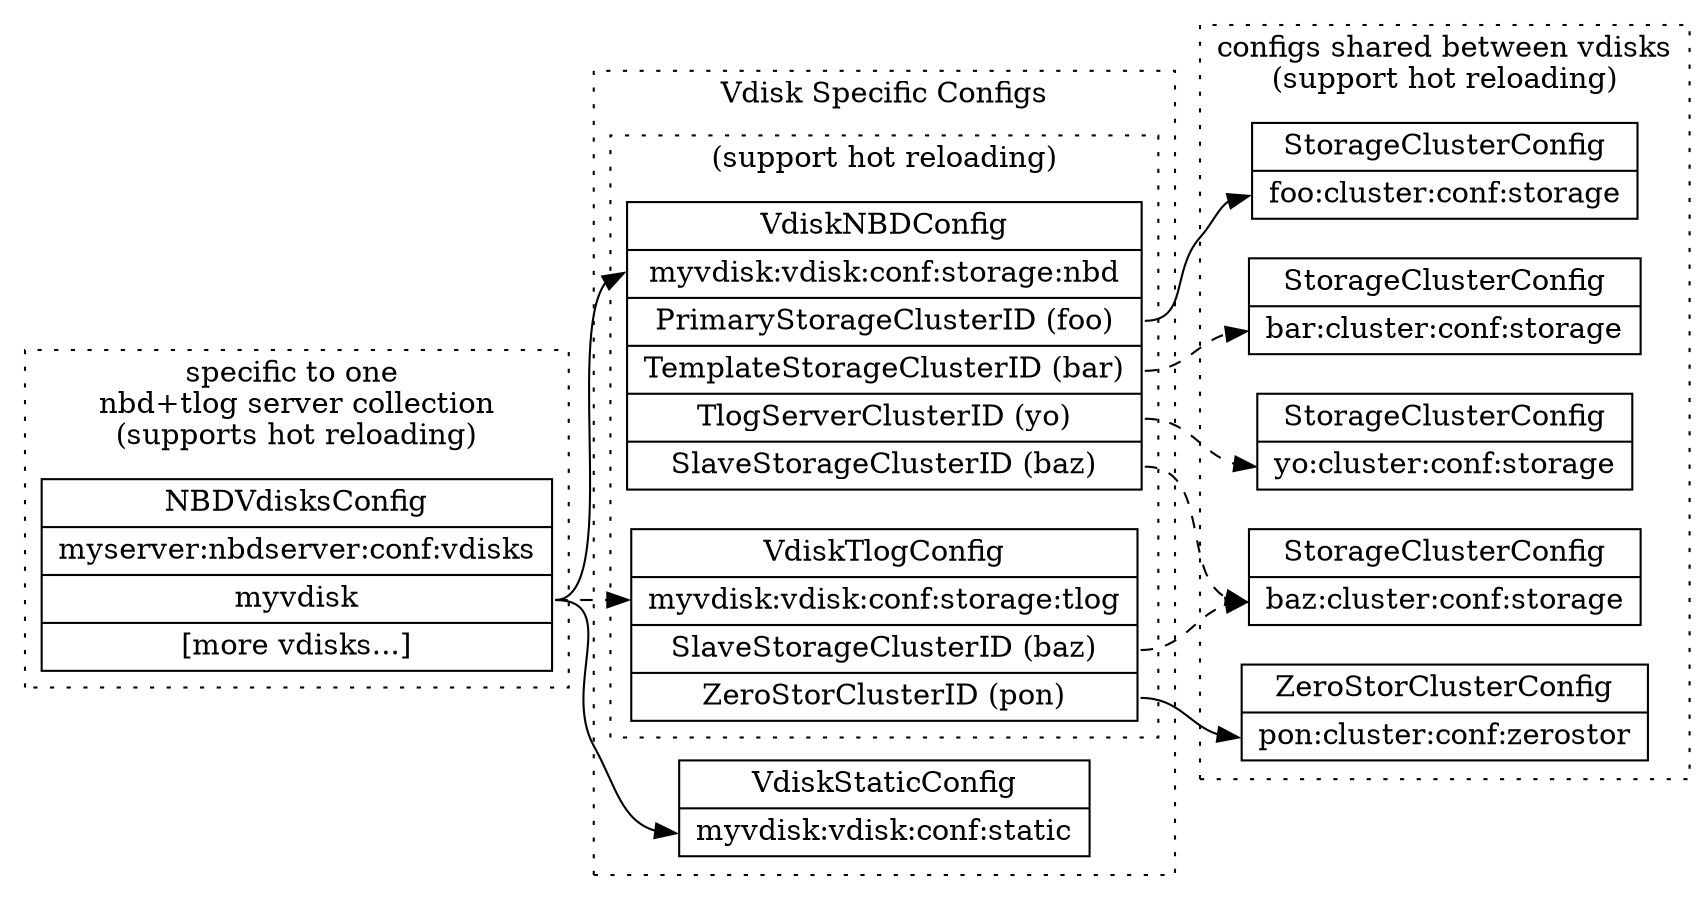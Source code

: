 digraph {
    rankdir = "LR"
    
    subgraph clusterVdisks {
        label = "specific to one \nnbd+tlog server collection\n(supports hot reloading)"
        style = "dotted"

        NBDVdisksConfig [
            shape = "record"
            label = "NBDVdisksConfig | myserver:nbdserver:conf:vdisks |
                    <1> myvdisk | <m> [more vdisks...]"
        ]
    }

    subgraph clusterVdiskSpecific {
        label = "Vdisk Specific Configs"
        style = "dotted"

        VdiskStaticConfig [
            shape = "record"
            label = "VdiskStaticConfig | <key> myvdisk:vdisk:conf:static"
        ]

        subgraph clusterHotReloading {
            label = "(support hot reloading)"
            style = "dotted"

            VdiskNBDConfig [
                shape = "record"
                label = "VdiskNBDConfig | <key> myvdisk:vdisk:conf:storage:nbd |
                        <p> PrimaryStorageClusterID (foo) |
                        <te> TemplateStorageClusterID (bar) |
                        <tl> TlogServerClusterID (yo) |
                        <s> SlaveStorageClusterID (baz)"
            ]

            VdiskTlogConfig [
                shape = "record"
                label = "VdiskTlogConfig | <key> myvdisk:vdisk:conf:storage:tlog |
                        <s> SlaveStorageClusterID (baz) |
                        <t> ZeroStorClusterID (pon)"
            ]
        }
    }

    subgraph clusterClusters {
        label = "configs shared between vdisks\n(support hot reloading)"
        style = "dotted"

        PrimaryStorageConfig [
            shape = "record"
            label = "StorageClusterConfig | <key> foo:cluster:conf:storage"
        ]

        TemplateStorageConfig [
            shape = "record"
            label = "StorageClusterConfig | <key> bar:cluster:conf:storage"
        ]

        SlaveStorageConfig [
            shape = "record"
            label = "StorageClusterConfig | <key> baz:cluster:conf:storage"
        ]

        TlogStorageConfig [
            shape = "record"
            label = "StorageClusterConfig | <key> yo:cluster:conf:storage"
        ]

        ZeroStorClusterConfig [
            shape = "record"
            label = "<header> ZeroStorClusterConfig | <key> pon:cluster:conf:zerostor"
        ]
    }

    NBDVdisksConfig:1 -> VdiskStaticConfig:key
    NBDVdisksConfig:1 -> VdiskNBDConfig:key
    NBDVdisksConfig:1 -> VdiskTlogConfig:key [ style = "dashed" ]

    VdiskNBDConfig:p -> PrimaryStorageConfig:key
    VdiskNBDConfig:te -> TemplateStorageConfig:key [ style = "dashed" ]
    VdiskNBDConfig:s -> SlaveStorageConfig:key [ style = "dashed" ]
    VdiskNBDConfig:tl -> TlogStorageConfig:key [ style = "dashed" ]

    VdiskTlogConfig:t -> ZeroStorClusterConfig:key
    VdiskTlogConfig:s -> SlaveStorageConfig:key [ style = "dashed" ]
}